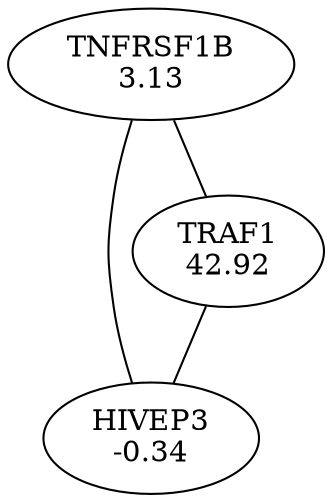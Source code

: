 digraph G {
overlap = scale ;
12121 [label = "HIVEP3\n-0.34" ] ; 
14639 [label = "TNFRSF1B\n3.13" ] ; 
10153 [label = "TRAF1\n42.92" ] ; 
14639 -> 12121 [arrowhead = "none" ]
14639 -> 10153 [arrowhead = "none" ]
10153 -> 12121 [arrowhead = "none" ]
}
